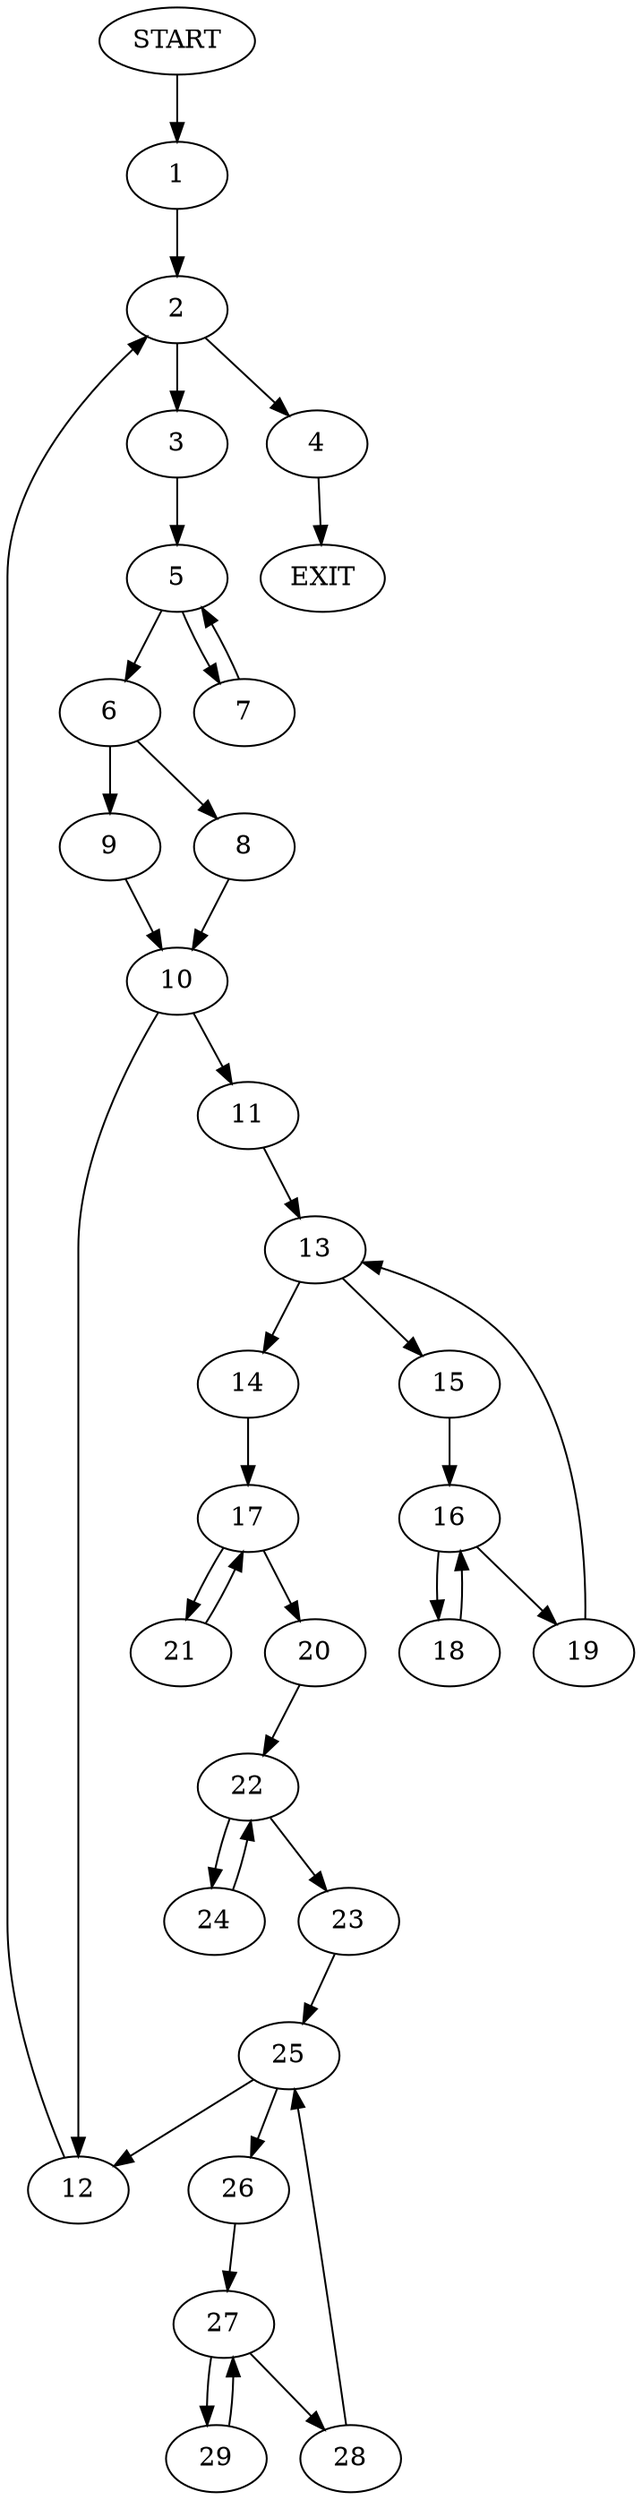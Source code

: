 digraph {
0 [label="START"]
30 [label="EXIT"]
0 -> 1
1 -> 2
2 -> 3
2 -> 4
3 -> 5
4 -> 30
5 -> 6
5 -> 7
6 -> 8
6 -> 9
7 -> 5
9 -> 10
8 -> 10
10 -> 11
10 -> 12
11 -> 13
12 -> 2
13 -> 14
13 -> 15
15 -> 16
14 -> 17
16 -> 18
16 -> 19
19 -> 13
18 -> 16
17 -> 20
17 -> 21
20 -> 22
21 -> 17
22 -> 23
22 -> 24
24 -> 22
23 -> 25
25 -> 12
25 -> 26
26 -> 27
27 -> 28
27 -> 29
29 -> 27
28 -> 25
}
